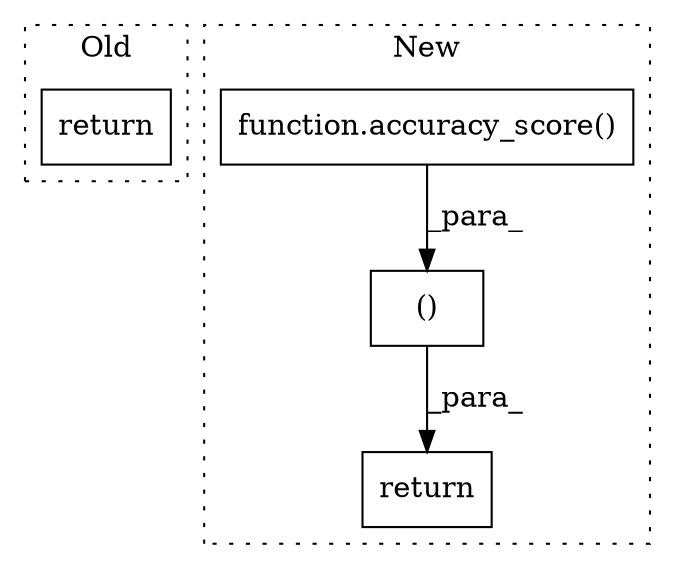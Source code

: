 digraph G {
subgraph cluster0 {
1 [label="return" a="93" s="1725" l="7" shape="box"];
label = "Old";
style="dotted";
}
subgraph cluster1 {
2 [label="function.accuracy_score()" a="75" s="1463,1498" l="15,1" shape="box"];
3 [label="return" a="93" s="1769" l="7" shape="box"];
4 [label="()" a="54" s="1780" l="15" shape="box"];
label = "New";
style="dotted";
}
2 -> 4 [label="_para_"];
4 -> 3 [label="_para_"];
}